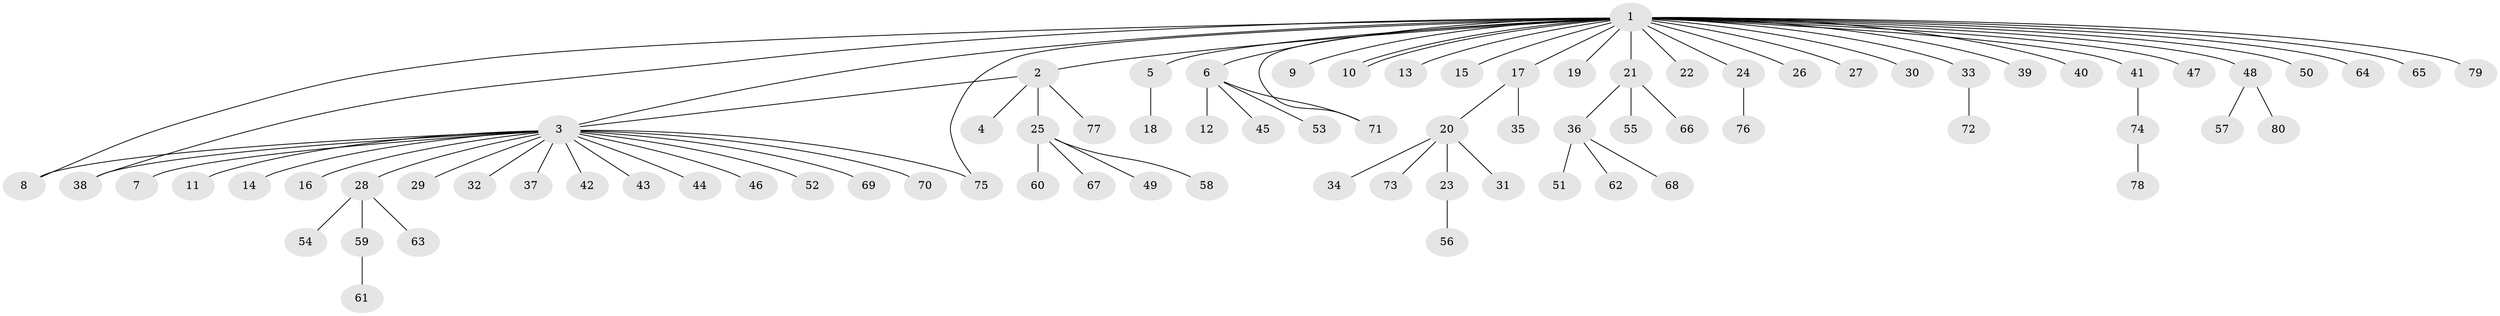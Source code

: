 // coarse degree distribution, {29: 0.015625, 4: 0.0625, 19: 0.015625, 1: 0.765625, 2: 0.09375, 3: 0.046875}
// Generated by graph-tools (version 1.1) at 2025/41/03/06/25 10:41:51]
// undirected, 80 vertices, 85 edges
graph export_dot {
graph [start="1"]
  node [color=gray90,style=filled];
  1;
  2;
  3;
  4;
  5;
  6;
  7;
  8;
  9;
  10;
  11;
  12;
  13;
  14;
  15;
  16;
  17;
  18;
  19;
  20;
  21;
  22;
  23;
  24;
  25;
  26;
  27;
  28;
  29;
  30;
  31;
  32;
  33;
  34;
  35;
  36;
  37;
  38;
  39;
  40;
  41;
  42;
  43;
  44;
  45;
  46;
  47;
  48;
  49;
  50;
  51;
  52;
  53;
  54;
  55;
  56;
  57;
  58;
  59;
  60;
  61;
  62;
  63;
  64;
  65;
  66;
  67;
  68;
  69;
  70;
  71;
  72;
  73;
  74;
  75;
  76;
  77;
  78;
  79;
  80;
  1 -- 2;
  1 -- 3;
  1 -- 5;
  1 -- 6;
  1 -- 8;
  1 -- 9;
  1 -- 10;
  1 -- 10;
  1 -- 13;
  1 -- 15;
  1 -- 17;
  1 -- 19;
  1 -- 21;
  1 -- 22;
  1 -- 24;
  1 -- 26;
  1 -- 27;
  1 -- 30;
  1 -- 33;
  1 -- 38;
  1 -- 39;
  1 -- 40;
  1 -- 41;
  1 -- 47;
  1 -- 48;
  1 -- 50;
  1 -- 64;
  1 -- 65;
  1 -- 71;
  1 -- 75;
  1 -- 79;
  2 -- 3;
  2 -- 4;
  2 -- 25;
  2 -- 77;
  3 -- 7;
  3 -- 8;
  3 -- 11;
  3 -- 14;
  3 -- 16;
  3 -- 28;
  3 -- 29;
  3 -- 32;
  3 -- 37;
  3 -- 38;
  3 -- 42;
  3 -- 43;
  3 -- 44;
  3 -- 46;
  3 -- 52;
  3 -- 69;
  3 -- 70;
  3 -- 75;
  5 -- 18;
  6 -- 12;
  6 -- 45;
  6 -- 53;
  6 -- 71;
  17 -- 20;
  17 -- 35;
  20 -- 23;
  20 -- 31;
  20 -- 34;
  20 -- 73;
  21 -- 36;
  21 -- 55;
  21 -- 66;
  23 -- 56;
  24 -- 76;
  25 -- 49;
  25 -- 58;
  25 -- 60;
  25 -- 67;
  28 -- 54;
  28 -- 59;
  28 -- 63;
  33 -- 72;
  36 -- 51;
  36 -- 62;
  36 -- 68;
  41 -- 74;
  48 -- 57;
  48 -- 80;
  59 -- 61;
  74 -- 78;
}
